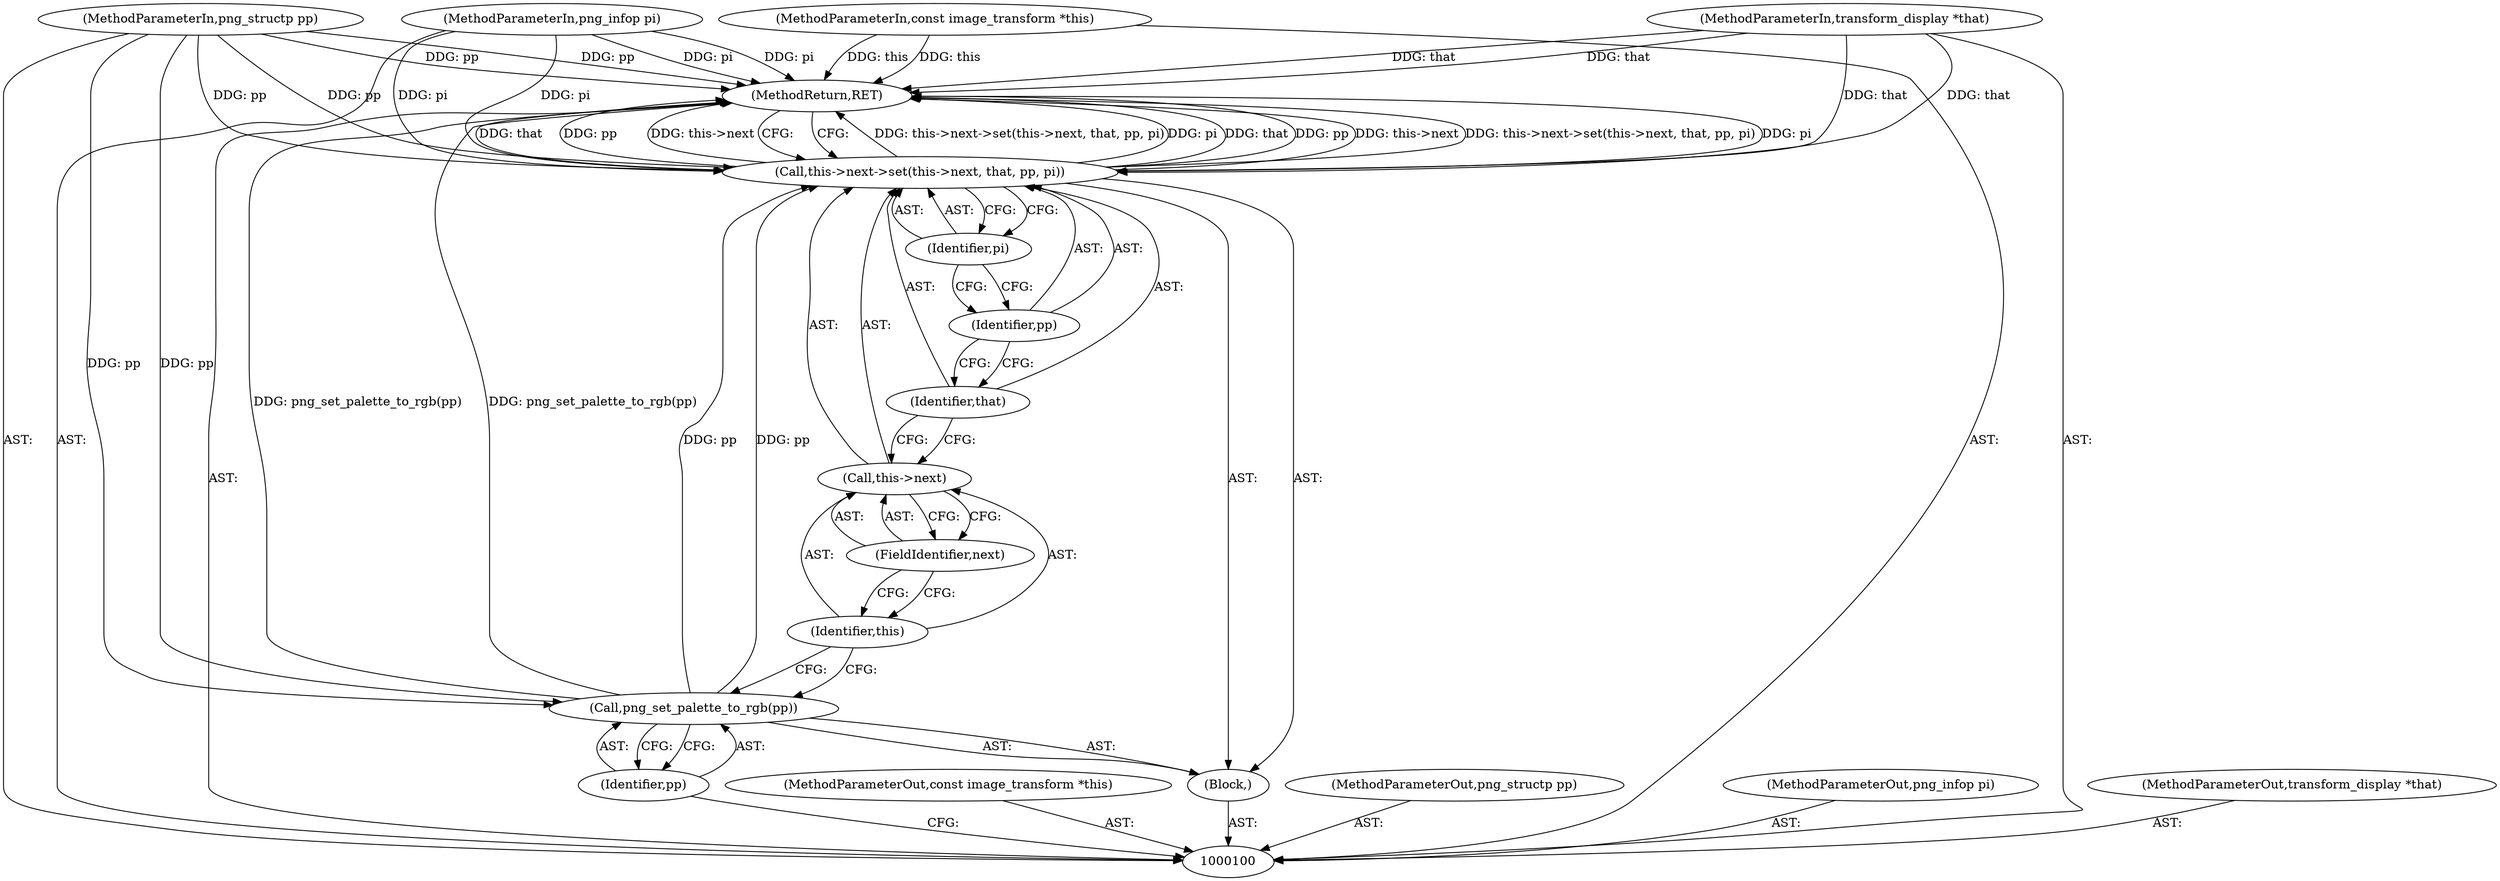 digraph "0_Android_9d4853418ab2f754c2b63e091c29c5529b8b86ca_74" {
"1000115" [label="(MethodReturn,RET)"];
"1000101" [label="(MethodParameterIn,const image_transform *this)"];
"1000139" [label="(MethodParameterOut,const image_transform *this)"];
"1000103" [label="(MethodParameterIn,png_structp pp)"];
"1000141" [label="(MethodParameterOut,png_structp pp)"];
"1000104" [label="(MethodParameterIn,png_infop pi)"];
"1000142" [label="(MethodParameterOut,png_infop pi)"];
"1000102" [label="(MethodParameterIn,transform_display *that)"];
"1000140" [label="(MethodParameterOut,transform_display *that)"];
"1000105" [label="(Block,)"];
"1000107" [label="(Identifier,pp)"];
"1000106" [label="(Call,png_set_palette_to_rgb(pp))"];
"1000108" [label="(Call,this->next->set(this->next, that, pp, pi))"];
"1000109" [label="(Call,this->next)"];
"1000110" [label="(Identifier,this)"];
"1000111" [label="(FieldIdentifier,next)"];
"1000112" [label="(Identifier,that)"];
"1000113" [label="(Identifier,pp)"];
"1000114" [label="(Identifier,pi)"];
"1000115" -> "1000100"  [label="AST: "];
"1000115" -> "1000108"  [label="CFG: "];
"1000108" -> "1000115"  [label="DDG: this->next->set(this->next, that, pp, pi)"];
"1000108" -> "1000115"  [label="DDG: pi"];
"1000108" -> "1000115"  [label="DDG: that"];
"1000108" -> "1000115"  [label="DDG: pp"];
"1000108" -> "1000115"  [label="DDG: this->next"];
"1000104" -> "1000115"  [label="DDG: pi"];
"1000103" -> "1000115"  [label="DDG: pp"];
"1000102" -> "1000115"  [label="DDG: that"];
"1000101" -> "1000115"  [label="DDG: this"];
"1000106" -> "1000115"  [label="DDG: png_set_palette_to_rgb(pp)"];
"1000101" -> "1000100"  [label="AST: "];
"1000101" -> "1000115"  [label="DDG: this"];
"1000139" -> "1000100"  [label="AST: "];
"1000103" -> "1000100"  [label="AST: "];
"1000103" -> "1000115"  [label="DDG: pp"];
"1000103" -> "1000106"  [label="DDG: pp"];
"1000103" -> "1000108"  [label="DDG: pp"];
"1000141" -> "1000100"  [label="AST: "];
"1000104" -> "1000100"  [label="AST: "];
"1000104" -> "1000115"  [label="DDG: pi"];
"1000104" -> "1000108"  [label="DDG: pi"];
"1000142" -> "1000100"  [label="AST: "];
"1000102" -> "1000100"  [label="AST: "];
"1000102" -> "1000115"  [label="DDG: that"];
"1000102" -> "1000108"  [label="DDG: that"];
"1000140" -> "1000100"  [label="AST: "];
"1000105" -> "1000100"  [label="AST: "];
"1000106" -> "1000105"  [label="AST: "];
"1000108" -> "1000105"  [label="AST: "];
"1000107" -> "1000106"  [label="AST: "];
"1000107" -> "1000100"  [label="CFG: "];
"1000106" -> "1000107"  [label="CFG: "];
"1000106" -> "1000105"  [label="AST: "];
"1000106" -> "1000107"  [label="CFG: "];
"1000107" -> "1000106"  [label="AST: "];
"1000110" -> "1000106"  [label="CFG: "];
"1000106" -> "1000115"  [label="DDG: png_set_palette_to_rgb(pp)"];
"1000103" -> "1000106"  [label="DDG: pp"];
"1000106" -> "1000108"  [label="DDG: pp"];
"1000108" -> "1000105"  [label="AST: "];
"1000108" -> "1000114"  [label="CFG: "];
"1000109" -> "1000108"  [label="AST: "];
"1000112" -> "1000108"  [label="AST: "];
"1000113" -> "1000108"  [label="AST: "];
"1000114" -> "1000108"  [label="AST: "];
"1000115" -> "1000108"  [label="CFG: "];
"1000108" -> "1000115"  [label="DDG: this->next->set(this->next, that, pp, pi)"];
"1000108" -> "1000115"  [label="DDG: pi"];
"1000108" -> "1000115"  [label="DDG: that"];
"1000108" -> "1000115"  [label="DDG: pp"];
"1000108" -> "1000115"  [label="DDG: this->next"];
"1000102" -> "1000108"  [label="DDG: that"];
"1000106" -> "1000108"  [label="DDG: pp"];
"1000103" -> "1000108"  [label="DDG: pp"];
"1000104" -> "1000108"  [label="DDG: pi"];
"1000109" -> "1000108"  [label="AST: "];
"1000109" -> "1000111"  [label="CFG: "];
"1000110" -> "1000109"  [label="AST: "];
"1000111" -> "1000109"  [label="AST: "];
"1000112" -> "1000109"  [label="CFG: "];
"1000110" -> "1000109"  [label="AST: "];
"1000110" -> "1000106"  [label="CFG: "];
"1000111" -> "1000110"  [label="CFG: "];
"1000111" -> "1000109"  [label="AST: "];
"1000111" -> "1000110"  [label="CFG: "];
"1000109" -> "1000111"  [label="CFG: "];
"1000112" -> "1000108"  [label="AST: "];
"1000112" -> "1000109"  [label="CFG: "];
"1000113" -> "1000112"  [label="CFG: "];
"1000113" -> "1000108"  [label="AST: "];
"1000113" -> "1000112"  [label="CFG: "];
"1000114" -> "1000113"  [label="CFG: "];
"1000114" -> "1000108"  [label="AST: "];
"1000114" -> "1000113"  [label="CFG: "];
"1000108" -> "1000114"  [label="CFG: "];
}
